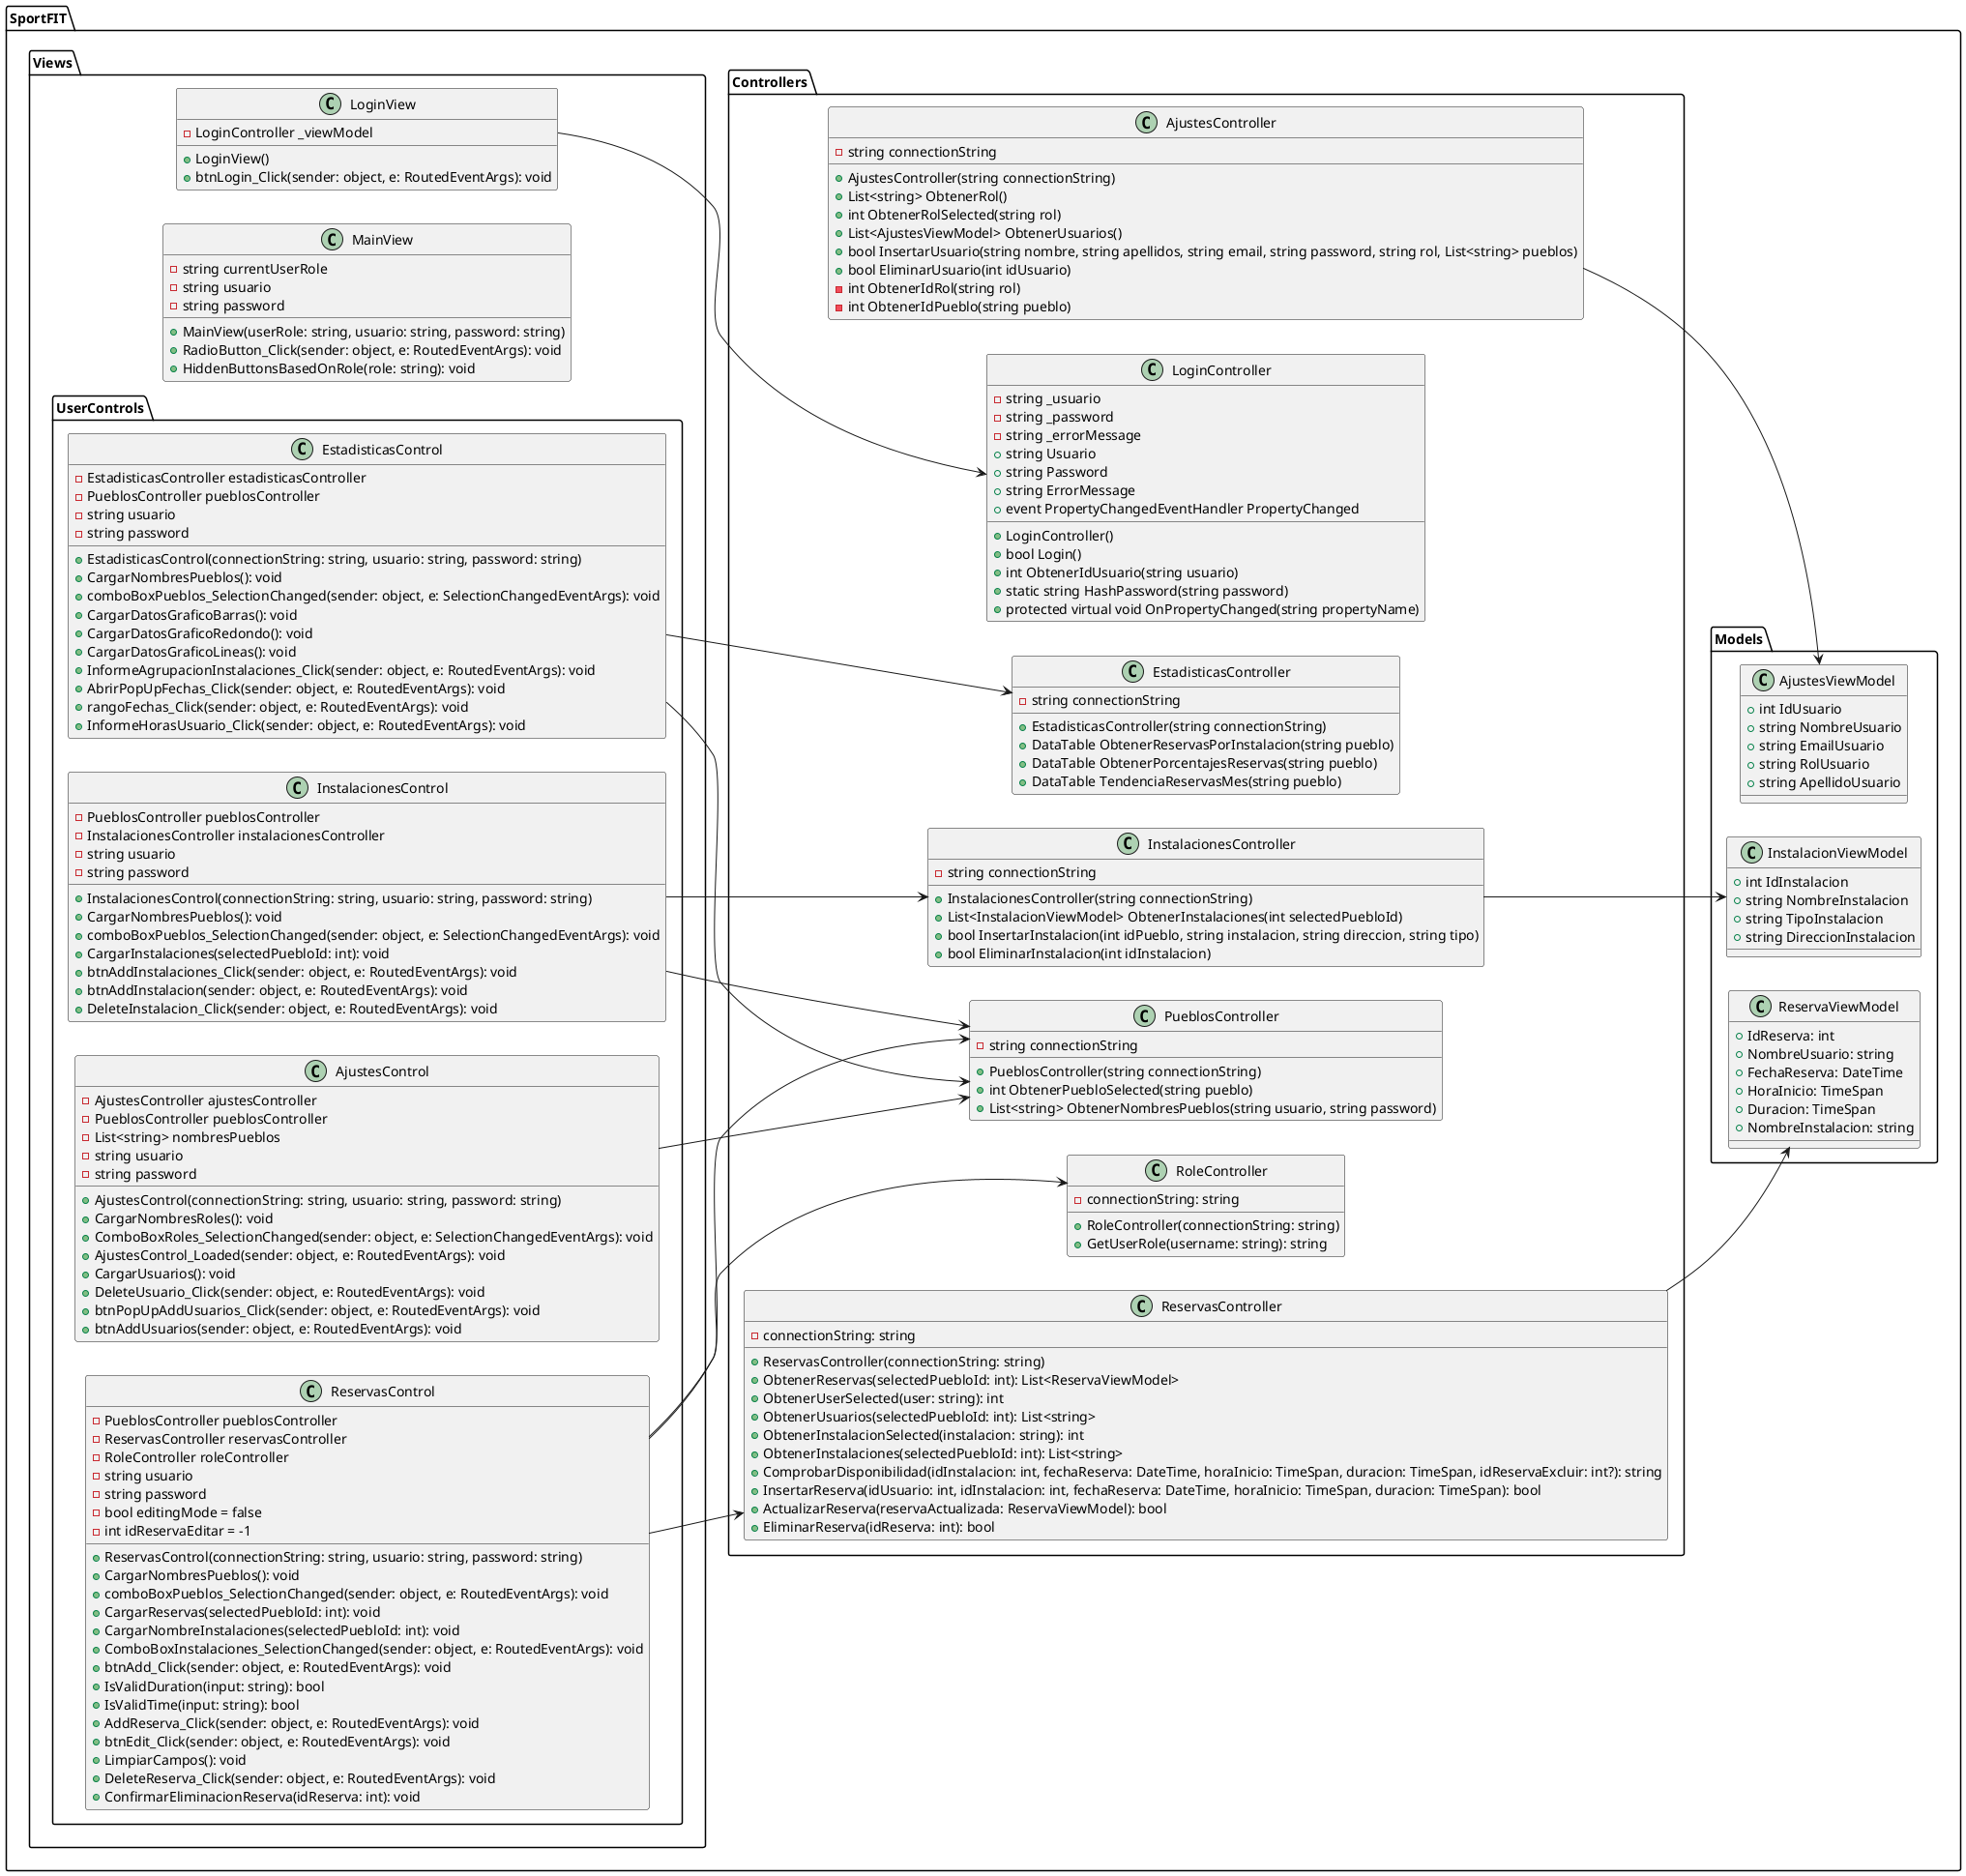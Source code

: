 ﻿@startuml
left to right direction

package SportFIT.Models {
    class AjustesViewModel {
        + int IdUsuario
        + string NombreUsuario
        + string EmailUsuario
        + string RolUsuario
        + string ApellidoUsuario
    }
    
    class InstalacionViewModel {
        + int IdInstalacion
        + string NombreInstalacion
        + string TipoInstalacion
        + string DireccionInstalacion
    }
    
    class ReservaViewModel {
        +IdReserva: int
        +NombreUsuario: string
        +FechaReserva: DateTime
        +HoraInicio: TimeSpan
        +Duracion: TimeSpan
        +NombreInstalacion: string
    }
}

package SportFIT.Controllers {
    class AjustesController {
        - string connectionString
        + AjustesController(string connectionString)
        + List<string> ObtenerRol()
        + int ObtenerRolSelected(string rol)
        + List<AjustesViewModel> ObtenerUsuarios()
        + bool InsertarUsuario(string nombre, string apellidos, string email, string password, string rol, List<string> pueblos)
        + bool EliminarUsuario(int idUsuario)
        - int ObtenerIdRol(string rol)
        - int ObtenerIdPueblo(string pueblo)
    }

    class EstadisticasController {
        - string connectionString
        + EstadisticasController(string connectionString)
        + DataTable ObtenerReservasPorInstalacion(string pueblo)
        + DataTable ObtenerPorcentajesReservas(string pueblo)
        + DataTable TendenciaReservasMes(string pueblo)
    }

    class InstalacionesController {
        - string connectionString
        + InstalacionesController(string connectionString)
        + List<InstalacionViewModel> ObtenerInstalaciones(int selectedPuebloId)
        + bool InsertarInstalacion(int idPueblo, string instalacion, string direccion, string tipo)
        + bool EliminarInstalacion(int idInstalacion)
    }
    
    class LoginController {
        - string _usuario
        - string _password
        - string _errorMessage
        + string Usuario
        + string Password
        + string ErrorMessage
        + event PropertyChangedEventHandler PropertyChanged
        + LoginController()
        + bool Login()
        + int ObtenerIdUsuario(string usuario)
        + static string HashPassword(string password)
        + protected virtual void OnPropertyChanged(string propertyName)
    }

    class PueblosController {
        - string connectionString
        + PueblosController(string connectionString)
        + int ObtenerPuebloSelected(string pueblo)
        + List<string> ObtenerNombresPueblos(string usuario, string password)
    }
    class ReservasController {
        -connectionString: string
        +ReservasController(connectionString: string)
        +ObtenerReservas(selectedPuebloId: int): List<ReservaViewModel>
        +ObtenerUserSelected(user: string): int
        +ObtenerUsuarios(selectedPuebloId: int): List<string>
        +ObtenerInstalacionSelected(instalacion: string): int
        +ObtenerInstalaciones(selectedPuebloId: int): List<string>
        +ComprobarDisponibilidad(idInstalacion: int, fechaReserva: DateTime, horaInicio: TimeSpan, duracion: TimeSpan, idReservaExcluir: int?): string
        +InsertarReserva(idUsuario: int, idInstalacion: int, fechaReserva: DateTime, horaInicio: TimeSpan, duracion: TimeSpan): bool
        +ActualizarReserva(reservaActualizada: ReservaViewModel): bool
        +EliminarReserva(idReserva: int): bool
    }
    class RoleController {
        -connectionString: string
        +RoleController(connectionString: string)
        +GetUserRole(username: string): string
    }
}

namespace SportFIT.Views{
    class MainView {
        - string currentUserRole
        - string usuario
        - string password
        + MainView(userRole: string, usuario: string, password: string)
        + RadioButton_Click(sender: object, e: RoutedEventArgs): void
        + HiddenButtonsBasedOnRole(role: string): void
    }
    class LoginView {
        - LoginController _viewModel
        + LoginView()
        + btnLogin_Click(sender: object, e: RoutedEventArgs): void
    }
}

namespace SportFIT.Views.UserControls {
    class AjustesControl {
        - AjustesController ajustesController
        - PueblosController pueblosController
        - List<string> nombresPueblos
        - string usuario
        - string password
        + AjustesControl(connectionString: string, usuario: string, password: string)
        + CargarNombresRoles(): void
        + ComboBoxRoles_SelectionChanged(sender: object, e: SelectionChangedEventArgs): void
        + AjustesControl_Loaded(sender: object, e: RoutedEventArgs): void
        + CargarUsuarios(): void
        + DeleteUsuario_Click(sender: object, e: RoutedEventArgs): void
        + btnPopUpAddUsuarios_Click(sender: object, e: RoutedEventArgs): void
        + btnAddUsuarios(sender: object, e: RoutedEventArgs): void
    }
    
    class EstadisticasControl {
        - EstadisticasController estadisticasController
        - PueblosController pueblosController
        - string usuario
        - string password
        + EstadisticasControl(connectionString: string, usuario: string, password: string)
        + CargarNombresPueblos(): void
        + comboBoxPueblos_SelectionChanged(sender: object, e: SelectionChangedEventArgs): void
        + CargarDatosGraficoBarras(): void
        + CargarDatosGraficoRedondo(): void
        + CargarDatosGraficoLineas(): void
        + InformeAgrupacionInstalaciones_Click(sender: object, e: RoutedEventArgs): void
        + AbrirPopUpFechas_Click(sender: object, e: RoutedEventArgs): void
        + rangoFechas_Click(sender: object, e: RoutedEventArgs): void
        + InformeHorasUsuario_Click(sender: object, e: RoutedEventArgs): void
    }

    class InstalacionesControl {
        - PueblosController pueblosController
        - InstalacionesController instalacionesController
        - string usuario
        - string password
        + InstalacionesControl(connectionString: string, usuario: string, password: string)
        + CargarNombresPueblos(): void
        + comboBoxPueblos_SelectionChanged(sender: object, e: SelectionChangedEventArgs): void
        + CargarInstalaciones(selectedPuebloId: int): void
        + btnAddInstalaciones_Click(sender: object, e: RoutedEventArgs): void
        + btnAddInstalacion(sender: object, e: RoutedEventArgs): void
        + DeleteInstalacion_Click(sender: object, e: RoutedEventArgs): void
    }
    
    class ReservasControl {
            - PueblosController pueblosController
            - ReservasController reservasController
            - RoleController roleController
            - string usuario
            - string password
            - bool editingMode = false
            - int idReservaEditar = -1
            + ReservasControl(connectionString: string, usuario: string, password: string)
            + CargarNombresPueblos(): void
            + comboBoxPueblos_SelectionChanged(sender: object, e: RoutedEventArgs): void
            + CargarReservas(selectedPuebloId: int): void
            + CargarNombreInstalaciones(selectedPuebloId: int): void
            + ComboBoxInstalaciones_SelectionChanged(sender: object, e: RoutedEventArgs): void
            + btnAdd_Click(sender: object, e: RoutedEventArgs): void
            + IsValidDuration(input: string): bool
            + IsValidTime(input: string): bool
            + AddReserva_Click(sender: object, e: RoutedEventArgs): void
            + btnEdit_Click(sender: object, e: RoutedEventArgs): void
            + LimpiarCampos(): void
            + DeleteReserva_Click(sender: object, e: RoutedEventArgs): void
            + ConfirmarEliminacionReserva(idReserva: int): void
    }
}

AjustesController --> AjustesViewModel
InstalacionesController --> InstalacionViewModel
ReservasController --> ReservaViewModel
LoginView --> LoginController 
AjustesControl --> PueblosController 
EstadisticasControl --> EstadisticasController
EstadisticasControl --> PueblosController
InstalacionesControl --> PueblosController
InstalacionesControl --> InstalacionesController
ReservasControl --> PueblosController
ReservasControl --> ReservasController
ReservasControl --> RoleController
@enduml
